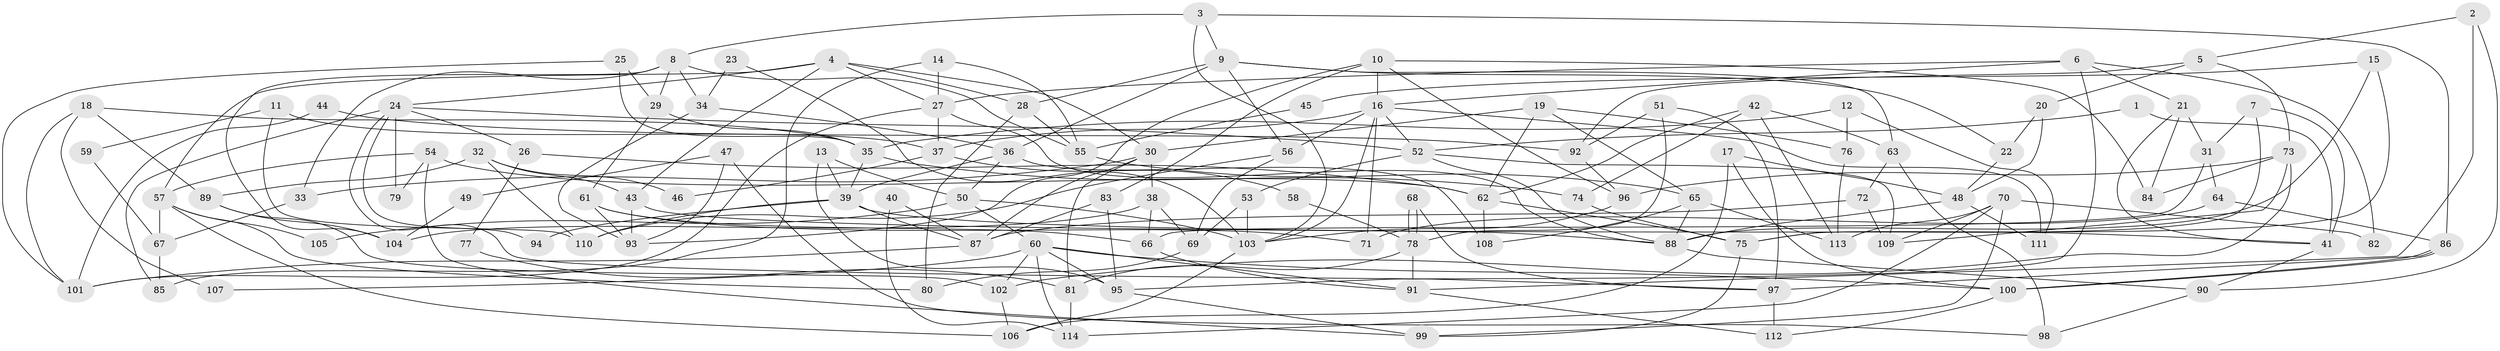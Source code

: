 // Generated by graph-tools (version 1.1) at 2025/35/03/09/25 02:35:53]
// undirected, 114 vertices, 228 edges
graph export_dot {
graph [start="1"]
  node [color=gray90,style=filled];
  1;
  2;
  3;
  4;
  5;
  6;
  7;
  8;
  9;
  10;
  11;
  12;
  13;
  14;
  15;
  16;
  17;
  18;
  19;
  20;
  21;
  22;
  23;
  24;
  25;
  26;
  27;
  28;
  29;
  30;
  31;
  32;
  33;
  34;
  35;
  36;
  37;
  38;
  39;
  40;
  41;
  42;
  43;
  44;
  45;
  46;
  47;
  48;
  49;
  50;
  51;
  52;
  53;
  54;
  55;
  56;
  57;
  58;
  59;
  60;
  61;
  62;
  63;
  64;
  65;
  66;
  67;
  68;
  69;
  70;
  71;
  72;
  73;
  74;
  75;
  76;
  77;
  78;
  79;
  80;
  81;
  82;
  83;
  84;
  85;
  86;
  87;
  88;
  89;
  90;
  91;
  92;
  93;
  94;
  95;
  96;
  97;
  98;
  99;
  100;
  101;
  102;
  103;
  104;
  105;
  106;
  107;
  108;
  109;
  110;
  111;
  112;
  113;
  114;
  1 -- 41;
  1 -- 52;
  2 -- 90;
  2 -- 91;
  2 -- 5;
  3 -- 8;
  3 -- 86;
  3 -- 9;
  3 -- 103;
  4 -- 28;
  4 -- 30;
  4 -- 24;
  4 -- 27;
  4 -- 43;
  4 -- 57;
  5 -- 73;
  5 -- 20;
  5 -- 92;
  6 -- 95;
  6 -- 16;
  6 -- 21;
  6 -- 27;
  6 -- 82;
  7 -- 75;
  7 -- 41;
  7 -- 31;
  8 -- 29;
  8 -- 55;
  8 -- 33;
  8 -- 34;
  8 -- 104;
  9 -- 56;
  9 -- 22;
  9 -- 28;
  9 -- 36;
  9 -- 63;
  10 -- 93;
  10 -- 16;
  10 -- 83;
  10 -- 84;
  10 -- 96;
  11 -- 110;
  11 -- 37;
  11 -- 59;
  12 -- 76;
  12 -- 111;
  12 -- 35;
  13 -- 39;
  13 -- 50;
  13 -- 95;
  14 -- 27;
  14 -- 55;
  14 -- 85;
  15 -- 88;
  15 -- 75;
  15 -- 45;
  16 -- 103;
  16 -- 52;
  16 -- 37;
  16 -- 56;
  16 -- 71;
  16 -- 111;
  17 -- 106;
  17 -- 100;
  17 -- 48;
  18 -- 101;
  18 -- 35;
  18 -- 89;
  18 -- 107;
  19 -- 30;
  19 -- 62;
  19 -- 65;
  19 -- 76;
  20 -- 48;
  20 -- 22;
  21 -- 31;
  21 -- 41;
  21 -- 84;
  22 -- 48;
  23 -- 34;
  23 -- 103;
  24 -- 52;
  24 -- 26;
  24 -- 79;
  24 -- 85;
  24 -- 94;
  24 -- 97;
  25 -- 101;
  25 -- 29;
  25 -- 35;
  26 -- 62;
  26 -- 77;
  27 -- 37;
  27 -- 88;
  27 -- 101;
  28 -- 80;
  28 -- 55;
  29 -- 61;
  29 -- 35;
  30 -- 38;
  30 -- 33;
  30 -- 81;
  30 -- 87;
  31 -- 64;
  31 -- 66;
  32 -- 43;
  32 -- 89;
  32 -- 46;
  32 -- 110;
  33 -- 67;
  34 -- 36;
  34 -- 93;
  35 -- 39;
  35 -- 74;
  36 -- 108;
  36 -- 39;
  36 -- 50;
  37 -- 46;
  37 -- 58;
  38 -- 104;
  38 -- 66;
  38 -- 69;
  39 -- 41;
  39 -- 87;
  39 -- 94;
  39 -- 110;
  40 -- 114;
  40 -- 87;
  41 -- 90;
  42 -- 113;
  42 -- 74;
  42 -- 62;
  42 -- 63;
  43 -- 88;
  43 -- 93;
  44 -- 101;
  44 -- 92;
  45 -- 55;
  47 -- 98;
  47 -- 93;
  47 -- 49;
  48 -- 88;
  48 -- 111;
  49 -- 104;
  50 -- 103;
  50 -- 60;
  50 -- 105;
  51 -- 92;
  51 -- 97;
  51 -- 78;
  52 -- 88;
  52 -- 53;
  52 -- 109;
  53 -- 103;
  53 -- 69;
  54 -- 99;
  54 -- 57;
  54 -- 62;
  54 -- 79;
  55 -- 65;
  56 -- 110;
  56 -- 69;
  57 -- 106;
  57 -- 67;
  57 -- 80;
  57 -- 105;
  58 -- 78;
  59 -- 67;
  60 -- 95;
  60 -- 91;
  60 -- 100;
  60 -- 102;
  60 -- 107;
  60 -- 114;
  61 -- 66;
  61 -- 93;
  61 -- 71;
  62 -- 75;
  62 -- 108;
  63 -- 72;
  63 -- 98;
  64 -- 71;
  64 -- 86;
  65 -- 88;
  65 -- 108;
  65 -- 113;
  66 -- 91;
  67 -- 85;
  68 -- 78;
  68 -- 78;
  68 -- 97;
  69 -- 80;
  70 -- 114;
  70 -- 109;
  70 -- 82;
  70 -- 99;
  70 -- 113;
  72 -- 87;
  72 -- 109;
  73 -- 109;
  73 -- 84;
  73 -- 96;
  73 -- 102;
  74 -- 75;
  75 -- 99;
  76 -- 113;
  77 -- 81;
  78 -- 81;
  78 -- 91;
  81 -- 114;
  83 -- 87;
  83 -- 95;
  86 -- 97;
  86 -- 100;
  86 -- 100;
  87 -- 101;
  88 -- 90;
  89 -- 102;
  89 -- 104;
  90 -- 98;
  91 -- 112;
  92 -- 96;
  95 -- 99;
  96 -- 103;
  97 -- 112;
  100 -- 112;
  102 -- 106;
  103 -- 106;
}
